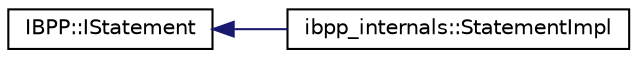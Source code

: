digraph "Graphical Class Hierarchy"
{
 // LATEX_PDF_SIZE
  edge [fontname="Helvetica",fontsize="10",labelfontname="Helvetica",labelfontsize="10"];
  node [fontname="Helvetica",fontsize="10",shape=record];
  rankdir="LR";
  Node0 [label="IBPP::IStatement",height=0.2,width=0.4,color="black", fillcolor="white", style="filled",URL="$classIBPP_1_1IStatement.html",tooltip=" "];
  Node0 -> Node1 [dir="back",color="midnightblue",fontsize="10",style="solid",fontname="Helvetica"];
  Node1 [label="ibpp_internals::StatementImpl",height=0.2,width=0.4,color="black", fillcolor="white", style="filled",URL="$classibpp__internals_1_1StatementImpl.html",tooltip=" "];
}
